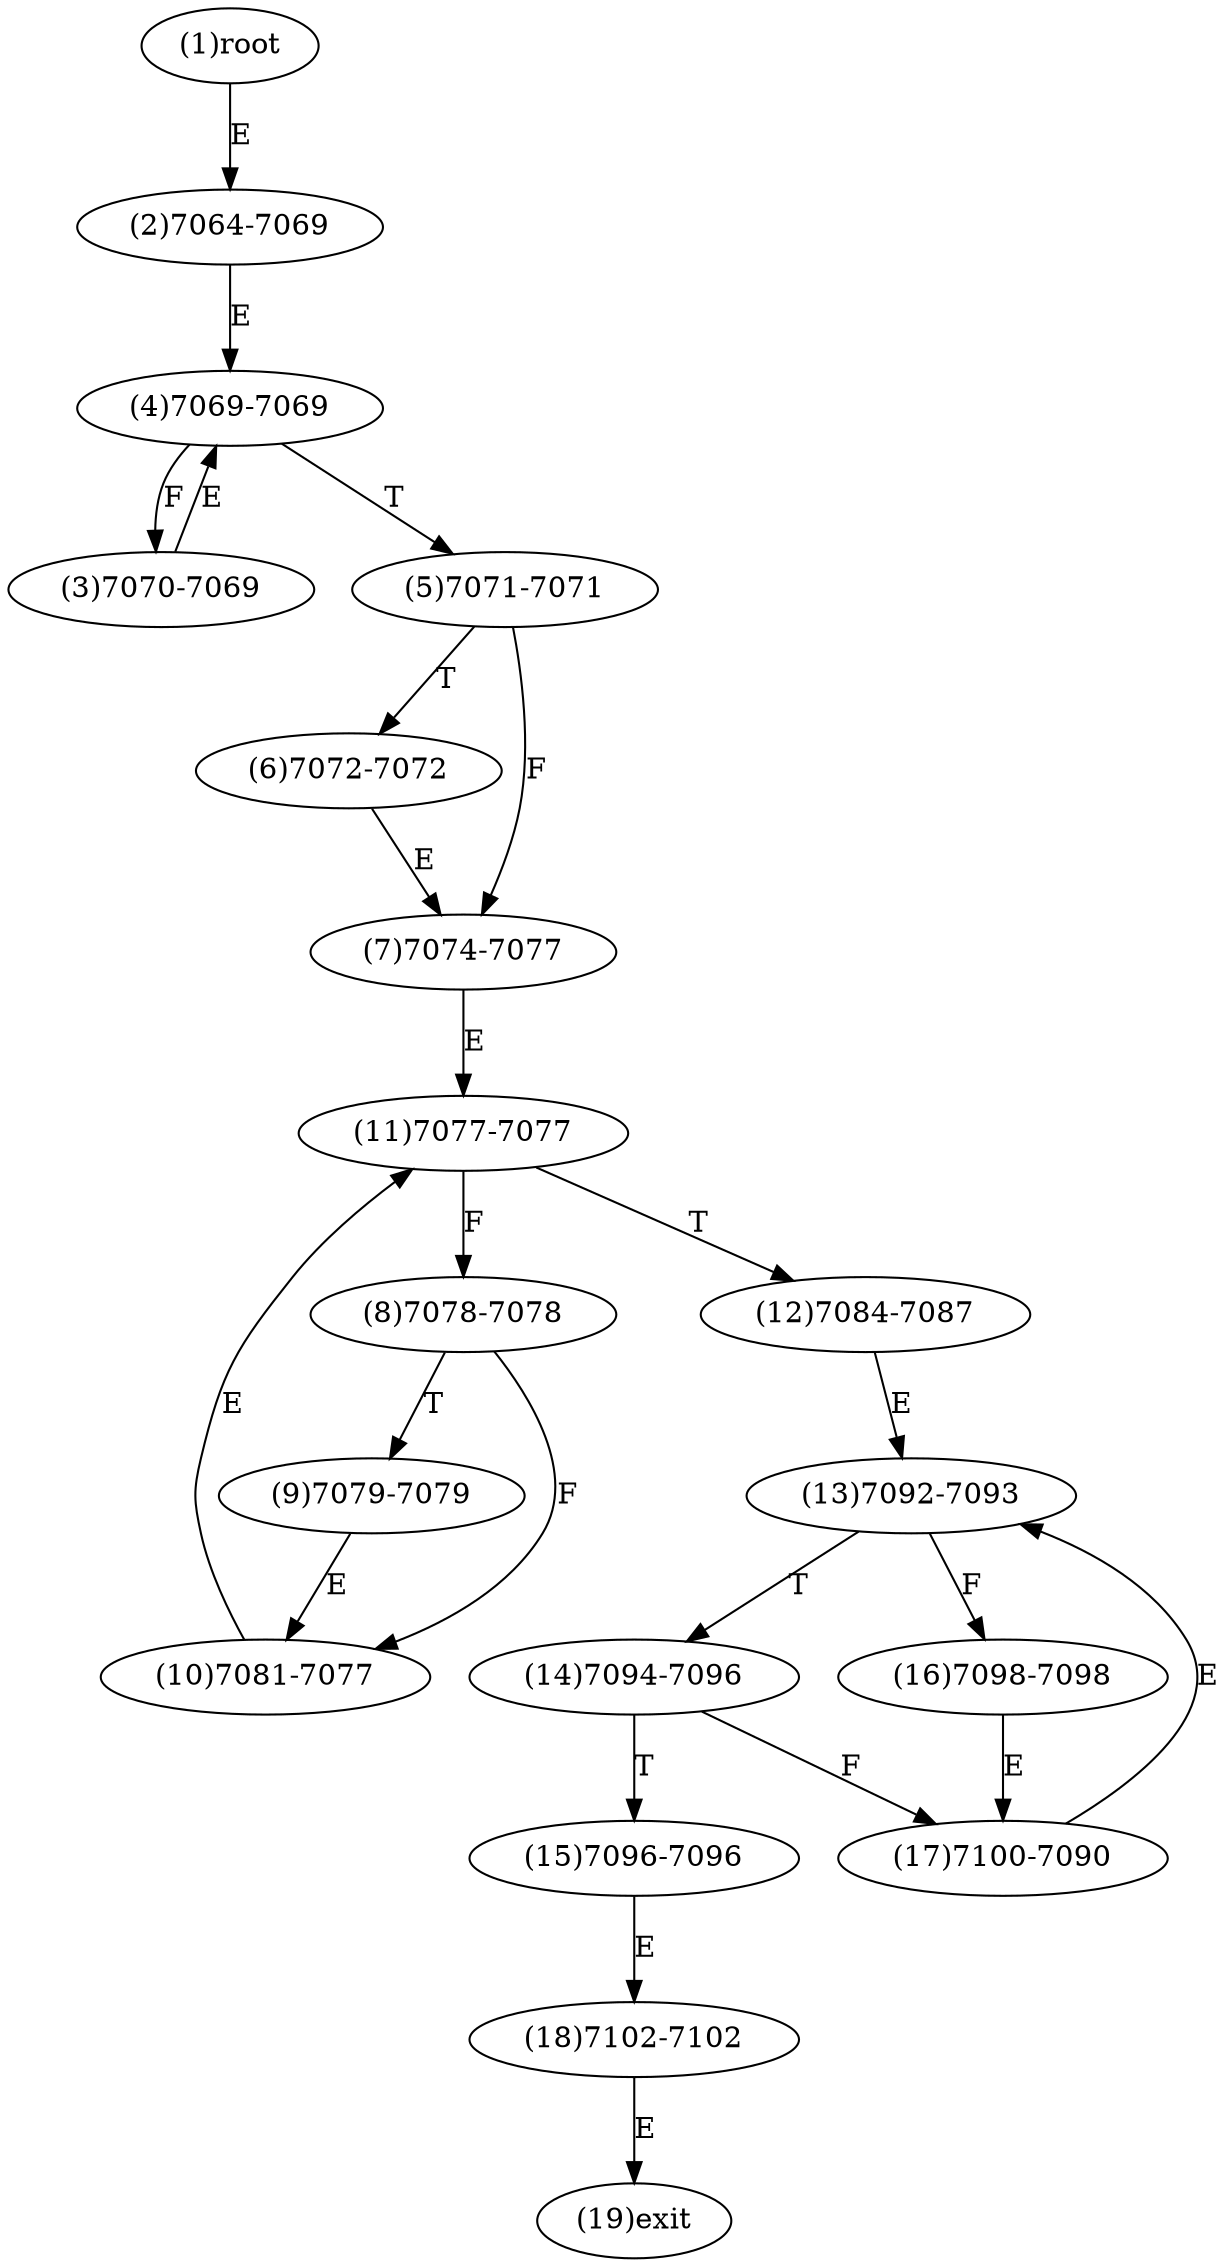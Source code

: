 digraph "" { 
1[ label="(1)root"];
2[ label="(2)7064-7069"];
3[ label="(3)7070-7069"];
4[ label="(4)7069-7069"];
5[ label="(5)7071-7071"];
6[ label="(6)7072-7072"];
7[ label="(7)7074-7077"];
8[ label="(8)7078-7078"];
9[ label="(9)7079-7079"];
10[ label="(10)7081-7077"];
11[ label="(11)7077-7077"];
12[ label="(12)7084-7087"];
13[ label="(13)7092-7093"];
14[ label="(14)7094-7096"];
15[ label="(15)7096-7096"];
17[ label="(17)7100-7090"];
16[ label="(16)7098-7098"];
19[ label="(19)exit"];
18[ label="(18)7102-7102"];
1->2[ label="E"];
2->4[ label="E"];
3->4[ label="E"];
4->3[ label="F"];
4->5[ label="T"];
5->7[ label="F"];
5->6[ label="T"];
6->7[ label="E"];
7->11[ label="E"];
8->10[ label="F"];
8->9[ label="T"];
9->10[ label="E"];
10->11[ label="E"];
11->8[ label="F"];
11->12[ label="T"];
12->13[ label="E"];
13->16[ label="F"];
13->14[ label="T"];
14->17[ label="F"];
14->15[ label="T"];
15->18[ label="E"];
16->17[ label="E"];
17->13[ label="E"];
18->19[ label="E"];
}